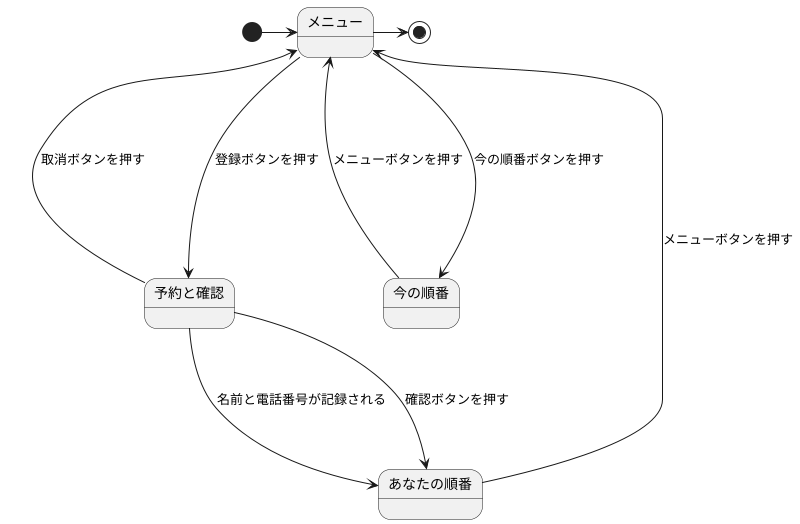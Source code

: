 @startuml a
    state メニュー
    state 予約と確認
    state 今の順番
    state あなたの順番

    [*] -> メニュー
    メニュー ----> 予約と確認 :登録ボタンを押す
    予約と確認 --> あなたの順番 :名前と電話番号が記録される
    予約と確認 ---> あなたの順番 :確認ボタンを押す
    メニュー <-- 予約と確認 :取消ボタンを押す
    あなたの順番 ---> メニュー :メニューボタンを押す
    メニュー ----> 今の順番 :今の順番ボタンを押す
    メニュー <-- 今の順番 :メニューボタンを押す
    メニュー -> [*]

@enduml
